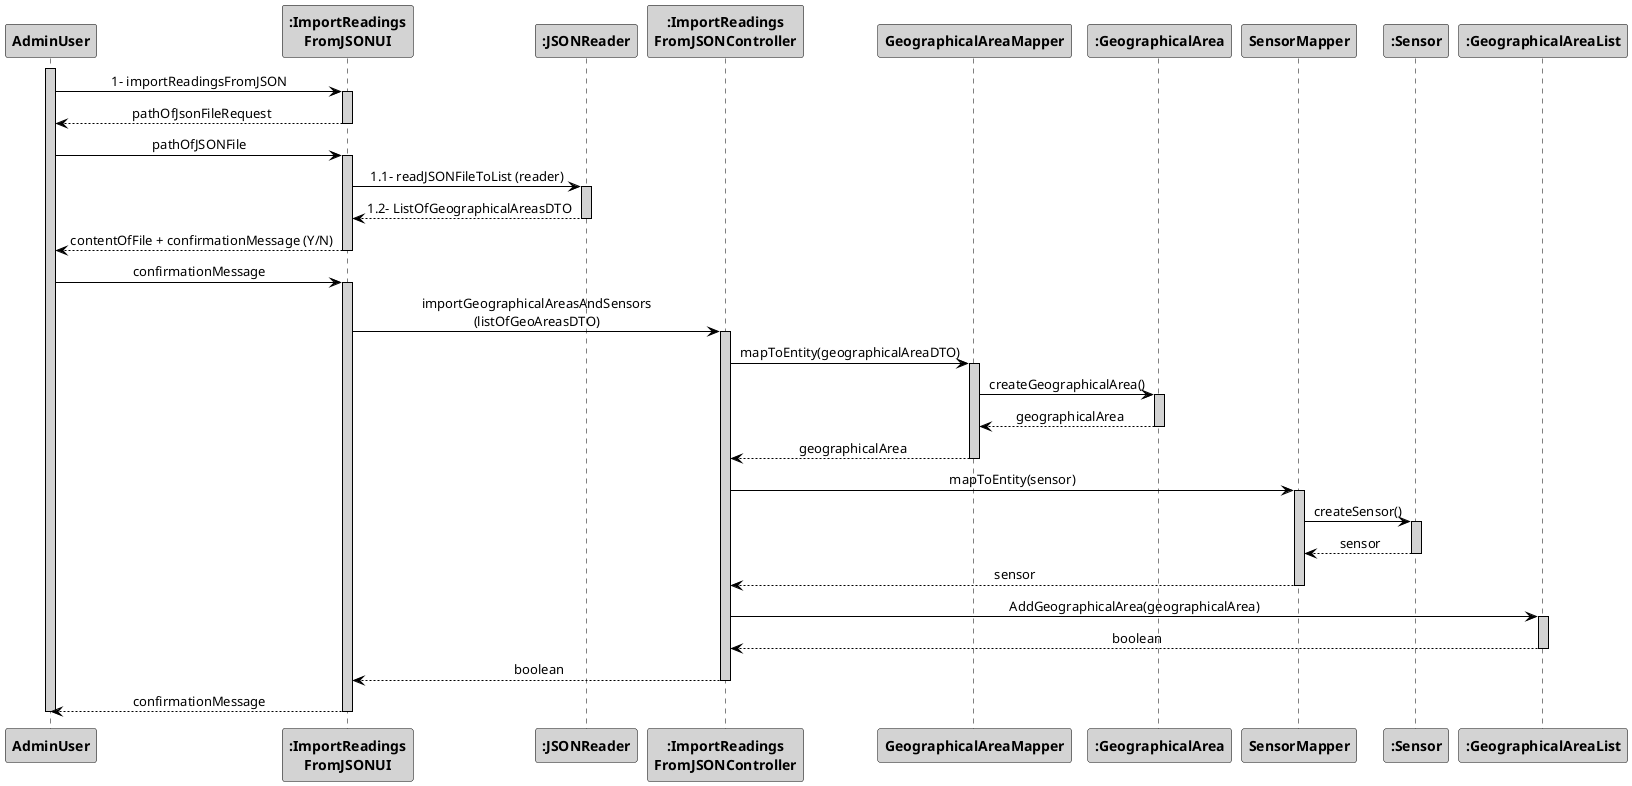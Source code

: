 @startuml
skinparam sequenceMessageAlign center
skinparam sequence {
	ArrowColor Black
	ActorBorderColor DarkBlue
	LifeLineBorderColor black
	LifeLineBackgroundColor LightGrey

	ParticipantBorderColor Black
	ParticipantBackgroundColor LightGrey
	ParticipantFontStyle Bold

	ActorBackgroundColor DimGrey
	ActorFontColor DeepSkyBlue
	ActorFontStyle Bold
	ActorFontSize 17
	ActorFontName Aapex
}
activate AdminUser
actor AdminUser

AdminUser -> ":ImportReadings\nFromJSONUI": 1- importReadingsFromJSON
activate ":ImportReadings\nFromJSONUI"
AdminUser <-- ":ImportReadings\nFromJSONUI": pathOfJsonFileRequest
deactivate ":ImportReadings\nFromJSONUI"
AdminUser -> ":ImportReadings\nFromJSONUI": pathOfJSONFile
activate ":ImportReadings\nFromJSONUI"
":ImportReadings\nFromJSONUI" -> ":JSONReader" : 1.1- readJSONFileToList (reader)
activate ":JSONReader"
":ImportReadings\nFromJSONUI" <-- ":JSONReader" : 1.2- ListOfGeographicalAreasDTO
deactivate ":JSONReader"
AdminUser <-- ":ImportReadings\nFromJSONUI": contentOfFile + confirmationMessage (Y/N)
deactivate ":ImportReadings\nFromJSONUI"
AdminUser -> ":ImportReadings\nFromJSONUI": confirmationMessage
activate ":ImportReadings\nFromJSONUI"
":ImportReadings\nFromJSONUI" -> ":ImportReadings\nFromJSONController": importGeographicalAreasAndSensors\n(listOfGeoAreasDTO)
activate ":ImportReadings\nFromJSONController"
":ImportReadings\nFromJSONController" -> "GeographicalAreaMapper" : mapToEntity(geographicalAreaDTO)
activate "GeographicalAreaMapper"
"GeographicalAreaMapper" -> ":GeographicalArea" : createGeographicalArea()
activate ":GeographicalArea"
"GeographicalAreaMapper" <-- ":GeographicalArea" : geographicalArea
deactivate ":GeographicalArea"
":ImportReadings\nFromJSONController" <-- "GeographicalAreaMapper" : geographicalArea
deactivate "GeographicalAreaMapper"
":ImportReadings\nFromJSONController" -> "SensorMapper" : mapToEntity(sensor)
activate "SensorMapper"
"SensorMapper" -> ":Sensor" : createSensor()
activate ":Sensor"
"SensorMapper" <-- ":Sensor" : sensor
deactivate ":Sensor"
":ImportReadings\nFromJSONController" <-- "SensorMapper" : sensor
 deactivate "SensorMapper"
":ImportReadings\nFromJSONController"  -> ":GeographicalAreaList" : AddGeographicalArea(geographicalArea)
activate ":GeographicalAreaList"
":ImportReadings\nFromJSONController" <-- ":GeographicalAreaList" : boolean
deactivate ":GeographicalAreaList"
":ImportReadings\nFromJSONUI" <-- ":ImportReadings\nFromJSONController": boolean
deactivate ":ImportReadings\nFromJSONController"
AdminUser <-- ":ImportReadings\nFromJSONUI": confirmationMessage
deactivate ":ImportReadings\nFromJSONUI"
deactivate AdminUser

@enduml